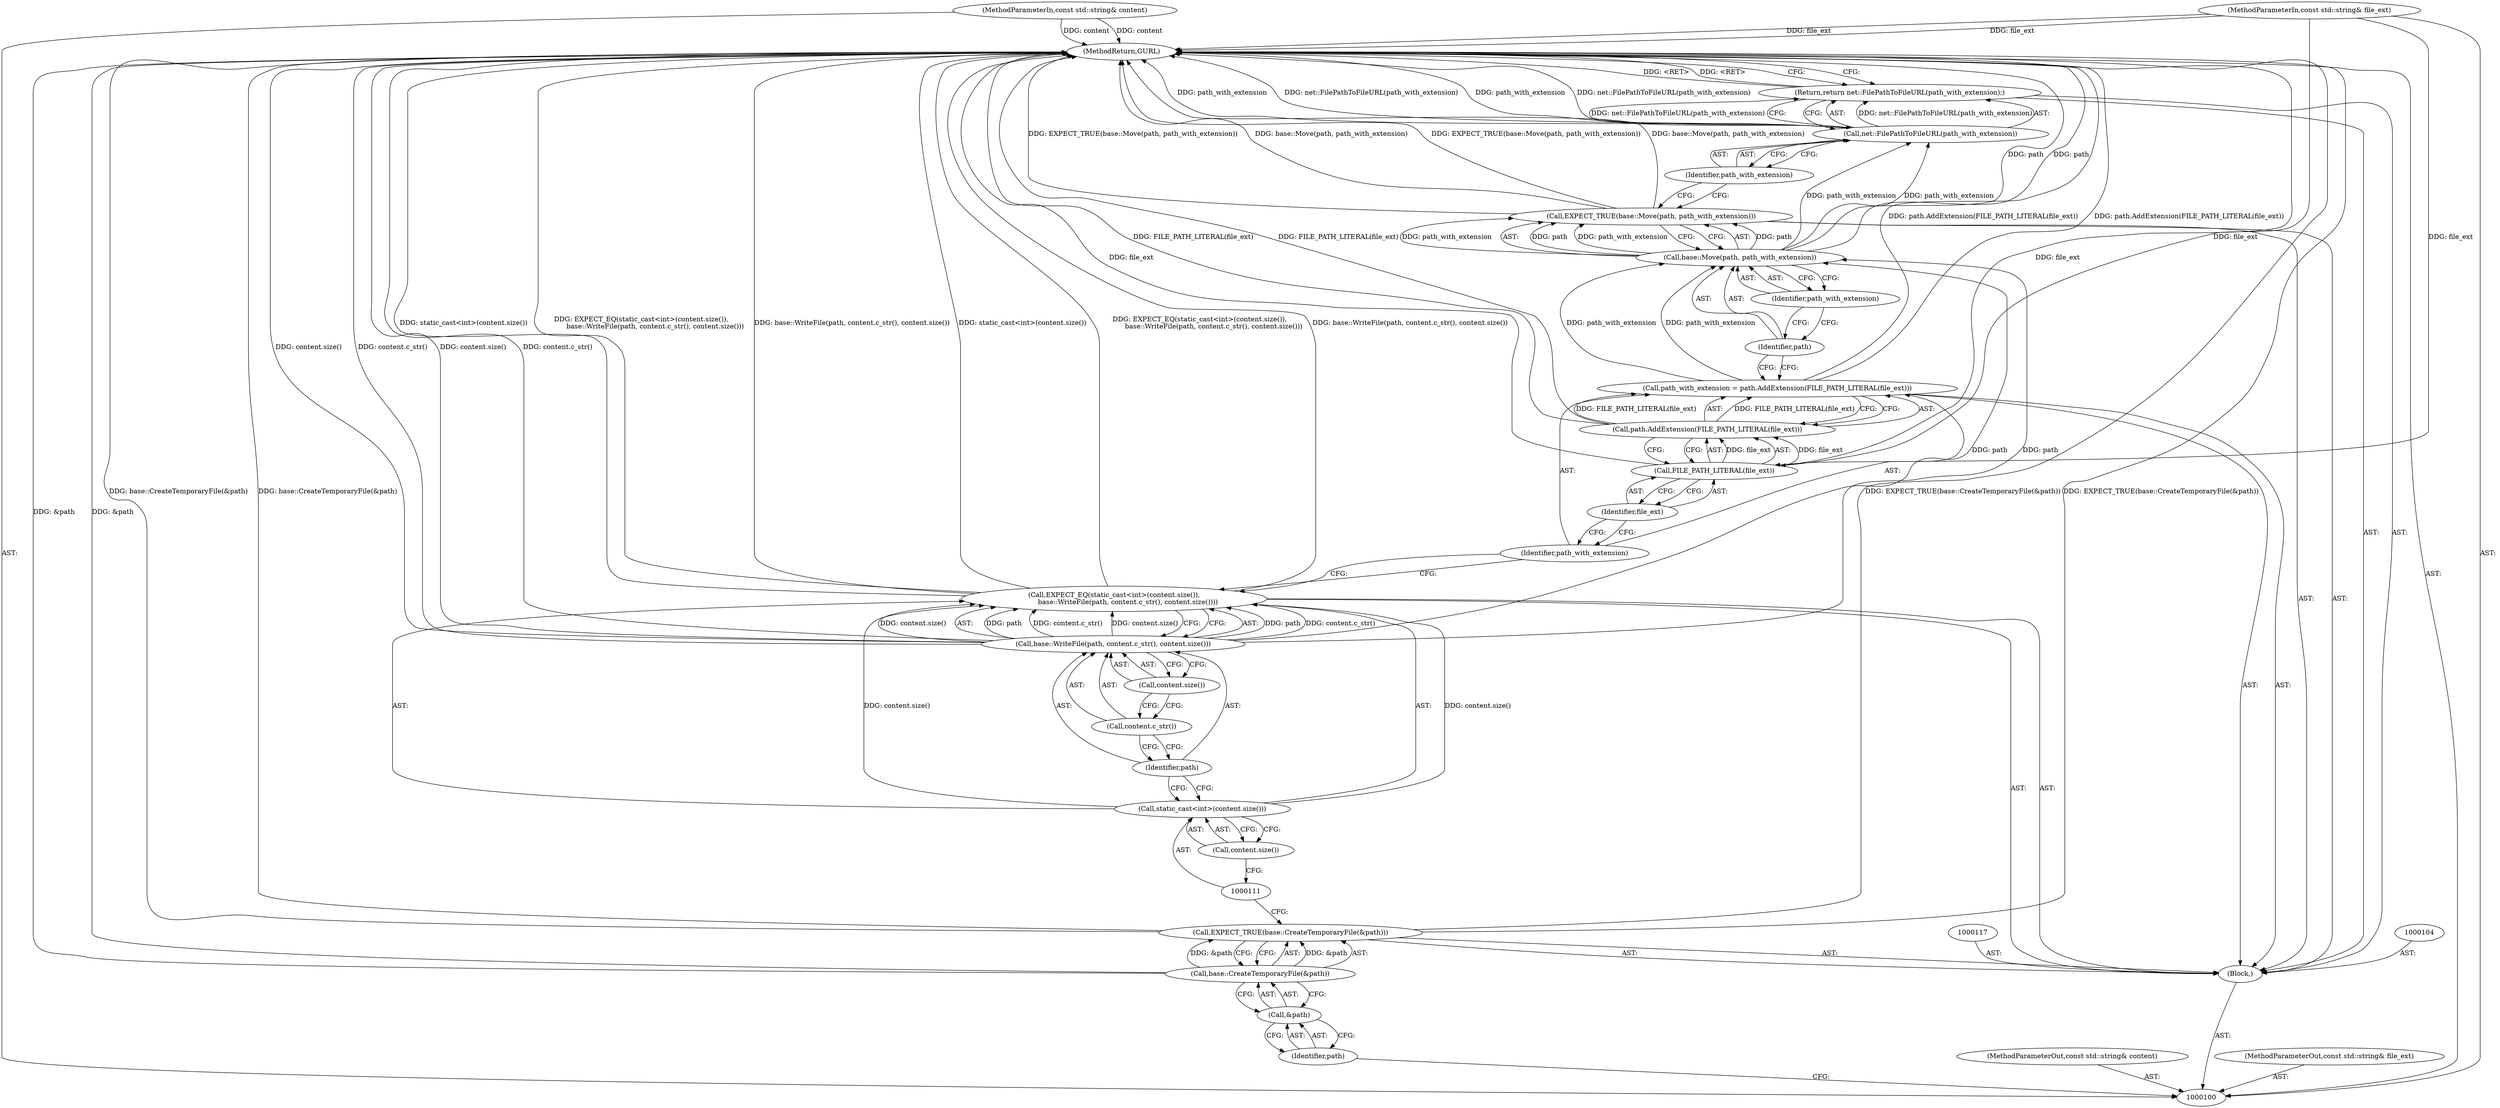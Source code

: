 digraph "1_Chrome_9afc491d6d64d54bf01f526abcc3d8344d90fa42" {
"1000130" [label="(MethodReturn,GURL)"];
"1000101" [label="(MethodParameterIn,const std::string& content)"];
"1000192" [label="(MethodParameterOut,const std::string& content)"];
"1000102" [label="(MethodParameterIn,const std::string& file_ext)"];
"1000193" [label="(MethodParameterOut,const std::string& file_ext)"];
"1000103" [label="(Block,)"];
"1000106" [label="(Call,base::CreateTemporaryFile(&path))"];
"1000105" [label="(Call,EXPECT_TRUE(base::CreateTemporaryFile(&path)))"];
"1000107" [label="(Call,&path)"];
"1000108" [label="(Identifier,path)"];
"1000110" [label="(Call,static_cast<int>(content.size()))"];
"1000109" [label="(Call,EXPECT_EQ(static_cast<int>(content.size()),\n             base::WriteFile(path, content.c_str(), content.size())))"];
"1000112" [label="(Call,content.size())"];
"1000113" [label="(Call,base::WriteFile(path, content.c_str(), content.size()))"];
"1000114" [label="(Identifier,path)"];
"1000115" [label="(Call,content.c_str())"];
"1000116" [label="(Call,content.size())"];
"1000118" [label="(Call,path_with_extension = path.AddExtension(FILE_PATH_LITERAL(file_ext)))"];
"1000119" [label="(Identifier,path_with_extension)"];
"1000120" [label="(Call,path.AddExtension(FILE_PATH_LITERAL(file_ext)))"];
"1000121" [label="(Call,FILE_PATH_LITERAL(file_ext))"];
"1000122" [label="(Identifier,file_ext)"];
"1000124" [label="(Call,base::Move(path, path_with_extension))"];
"1000123" [label="(Call,EXPECT_TRUE(base::Move(path, path_with_extension)))"];
"1000125" [label="(Identifier,path)"];
"1000126" [label="(Identifier,path_with_extension)"];
"1000127" [label="(Return,return net::FilePathToFileURL(path_with_extension);)"];
"1000129" [label="(Identifier,path_with_extension)"];
"1000128" [label="(Call,net::FilePathToFileURL(path_with_extension))"];
"1000130" -> "1000100"  [label="AST: "];
"1000130" -> "1000127"  [label="CFG: "];
"1000127" -> "1000130"  [label="DDG: <RET>"];
"1000124" -> "1000130"  [label="DDG: path"];
"1000106" -> "1000130"  [label="DDG: &path"];
"1000105" -> "1000130"  [label="DDG: EXPECT_TRUE(base::CreateTemporaryFile(&path))"];
"1000105" -> "1000130"  [label="DDG: base::CreateTemporaryFile(&path)"];
"1000123" -> "1000130"  [label="DDG: EXPECT_TRUE(base::Move(path, path_with_extension))"];
"1000123" -> "1000130"  [label="DDG: base::Move(path, path_with_extension)"];
"1000128" -> "1000130"  [label="DDG: path_with_extension"];
"1000128" -> "1000130"  [label="DDG: net::FilePathToFileURL(path_with_extension)"];
"1000102" -> "1000130"  [label="DDG: file_ext"];
"1000121" -> "1000130"  [label="DDG: file_ext"];
"1000113" -> "1000130"  [label="DDG: content.size()"];
"1000113" -> "1000130"  [label="DDG: content.c_str()"];
"1000120" -> "1000130"  [label="DDG: FILE_PATH_LITERAL(file_ext)"];
"1000109" -> "1000130"  [label="DDG: base::WriteFile(path, content.c_str(), content.size())"];
"1000109" -> "1000130"  [label="DDG: static_cast<int>(content.size())"];
"1000109" -> "1000130"  [label="DDG: EXPECT_EQ(static_cast<int>(content.size()),\n             base::WriteFile(path, content.c_str(), content.size()))"];
"1000101" -> "1000130"  [label="DDG: content"];
"1000118" -> "1000130"  [label="DDG: path.AddExtension(FILE_PATH_LITERAL(file_ext))"];
"1000101" -> "1000100"  [label="AST: "];
"1000101" -> "1000130"  [label="DDG: content"];
"1000192" -> "1000100"  [label="AST: "];
"1000102" -> "1000100"  [label="AST: "];
"1000102" -> "1000130"  [label="DDG: file_ext"];
"1000102" -> "1000121"  [label="DDG: file_ext"];
"1000193" -> "1000100"  [label="AST: "];
"1000103" -> "1000100"  [label="AST: "];
"1000104" -> "1000103"  [label="AST: "];
"1000105" -> "1000103"  [label="AST: "];
"1000109" -> "1000103"  [label="AST: "];
"1000117" -> "1000103"  [label="AST: "];
"1000118" -> "1000103"  [label="AST: "];
"1000123" -> "1000103"  [label="AST: "];
"1000127" -> "1000103"  [label="AST: "];
"1000106" -> "1000105"  [label="AST: "];
"1000106" -> "1000107"  [label="CFG: "];
"1000107" -> "1000106"  [label="AST: "];
"1000105" -> "1000106"  [label="CFG: "];
"1000106" -> "1000130"  [label="DDG: &path"];
"1000106" -> "1000105"  [label="DDG: &path"];
"1000105" -> "1000103"  [label="AST: "];
"1000105" -> "1000106"  [label="CFG: "];
"1000106" -> "1000105"  [label="AST: "];
"1000111" -> "1000105"  [label="CFG: "];
"1000105" -> "1000130"  [label="DDG: EXPECT_TRUE(base::CreateTemporaryFile(&path))"];
"1000105" -> "1000130"  [label="DDG: base::CreateTemporaryFile(&path)"];
"1000106" -> "1000105"  [label="DDG: &path"];
"1000107" -> "1000106"  [label="AST: "];
"1000107" -> "1000108"  [label="CFG: "];
"1000108" -> "1000107"  [label="AST: "];
"1000106" -> "1000107"  [label="CFG: "];
"1000108" -> "1000107"  [label="AST: "];
"1000108" -> "1000100"  [label="CFG: "];
"1000107" -> "1000108"  [label="CFG: "];
"1000110" -> "1000109"  [label="AST: "];
"1000110" -> "1000112"  [label="CFG: "];
"1000111" -> "1000110"  [label="AST: "];
"1000112" -> "1000110"  [label="AST: "];
"1000114" -> "1000110"  [label="CFG: "];
"1000110" -> "1000109"  [label="DDG: content.size()"];
"1000109" -> "1000103"  [label="AST: "];
"1000109" -> "1000113"  [label="CFG: "];
"1000110" -> "1000109"  [label="AST: "];
"1000113" -> "1000109"  [label="AST: "];
"1000119" -> "1000109"  [label="CFG: "];
"1000109" -> "1000130"  [label="DDG: base::WriteFile(path, content.c_str(), content.size())"];
"1000109" -> "1000130"  [label="DDG: static_cast<int>(content.size())"];
"1000109" -> "1000130"  [label="DDG: EXPECT_EQ(static_cast<int>(content.size()),\n             base::WriteFile(path, content.c_str(), content.size()))"];
"1000110" -> "1000109"  [label="DDG: content.size()"];
"1000113" -> "1000109"  [label="DDG: path"];
"1000113" -> "1000109"  [label="DDG: content.c_str()"];
"1000113" -> "1000109"  [label="DDG: content.size()"];
"1000112" -> "1000110"  [label="AST: "];
"1000112" -> "1000111"  [label="CFG: "];
"1000110" -> "1000112"  [label="CFG: "];
"1000113" -> "1000109"  [label="AST: "];
"1000113" -> "1000116"  [label="CFG: "];
"1000114" -> "1000113"  [label="AST: "];
"1000115" -> "1000113"  [label="AST: "];
"1000116" -> "1000113"  [label="AST: "];
"1000109" -> "1000113"  [label="CFG: "];
"1000113" -> "1000130"  [label="DDG: content.size()"];
"1000113" -> "1000130"  [label="DDG: content.c_str()"];
"1000113" -> "1000109"  [label="DDG: path"];
"1000113" -> "1000109"  [label="DDG: content.c_str()"];
"1000113" -> "1000109"  [label="DDG: content.size()"];
"1000113" -> "1000124"  [label="DDG: path"];
"1000114" -> "1000113"  [label="AST: "];
"1000114" -> "1000110"  [label="CFG: "];
"1000115" -> "1000114"  [label="CFG: "];
"1000115" -> "1000113"  [label="AST: "];
"1000115" -> "1000114"  [label="CFG: "];
"1000116" -> "1000115"  [label="CFG: "];
"1000116" -> "1000113"  [label="AST: "];
"1000116" -> "1000115"  [label="CFG: "];
"1000113" -> "1000116"  [label="CFG: "];
"1000118" -> "1000103"  [label="AST: "];
"1000118" -> "1000120"  [label="CFG: "];
"1000119" -> "1000118"  [label="AST: "];
"1000120" -> "1000118"  [label="AST: "];
"1000125" -> "1000118"  [label="CFG: "];
"1000118" -> "1000130"  [label="DDG: path.AddExtension(FILE_PATH_LITERAL(file_ext))"];
"1000120" -> "1000118"  [label="DDG: FILE_PATH_LITERAL(file_ext)"];
"1000118" -> "1000124"  [label="DDG: path_with_extension"];
"1000119" -> "1000118"  [label="AST: "];
"1000119" -> "1000109"  [label="CFG: "];
"1000122" -> "1000119"  [label="CFG: "];
"1000120" -> "1000118"  [label="AST: "];
"1000120" -> "1000121"  [label="CFG: "];
"1000121" -> "1000120"  [label="AST: "];
"1000118" -> "1000120"  [label="CFG: "];
"1000120" -> "1000130"  [label="DDG: FILE_PATH_LITERAL(file_ext)"];
"1000120" -> "1000118"  [label="DDG: FILE_PATH_LITERAL(file_ext)"];
"1000121" -> "1000120"  [label="DDG: file_ext"];
"1000121" -> "1000120"  [label="AST: "];
"1000121" -> "1000122"  [label="CFG: "];
"1000122" -> "1000121"  [label="AST: "];
"1000120" -> "1000121"  [label="CFG: "];
"1000121" -> "1000130"  [label="DDG: file_ext"];
"1000121" -> "1000120"  [label="DDG: file_ext"];
"1000102" -> "1000121"  [label="DDG: file_ext"];
"1000122" -> "1000121"  [label="AST: "];
"1000122" -> "1000119"  [label="CFG: "];
"1000121" -> "1000122"  [label="CFG: "];
"1000124" -> "1000123"  [label="AST: "];
"1000124" -> "1000126"  [label="CFG: "];
"1000125" -> "1000124"  [label="AST: "];
"1000126" -> "1000124"  [label="AST: "];
"1000123" -> "1000124"  [label="CFG: "];
"1000124" -> "1000130"  [label="DDG: path"];
"1000124" -> "1000123"  [label="DDG: path"];
"1000124" -> "1000123"  [label="DDG: path_with_extension"];
"1000113" -> "1000124"  [label="DDG: path"];
"1000118" -> "1000124"  [label="DDG: path_with_extension"];
"1000124" -> "1000128"  [label="DDG: path_with_extension"];
"1000123" -> "1000103"  [label="AST: "];
"1000123" -> "1000124"  [label="CFG: "];
"1000124" -> "1000123"  [label="AST: "];
"1000129" -> "1000123"  [label="CFG: "];
"1000123" -> "1000130"  [label="DDG: EXPECT_TRUE(base::Move(path, path_with_extension))"];
"1000123" -> "1000130"  [label="DDG: base::Move(path, path_with_extension)"];
"1000124" -> "1000123"  [label="DDG: path"];
"1000124" -> "1000123"  [label="DDG: path_with_extension"];
"1000125" -> "1000124"  [label="AST: "];
"1000125" -> "1000118"  [label="CFG: "];
"1000126" -> "1000125"  [label="CFG: "];
"1000126" -> "1000124"  [label="AST: "];
"1000126" -> "1000125"  [label="CFG: "];
"1000124" -> "1000126"  [label="CFG: "];
"1000127" -> "1000103"  [label="AST: "];
"1000127" -> "1000128"  [label="CFG: "];
"1000128" -> "1000127"  [label="AST: "];
"1000130" -> "1000127"  [label="CFG: "];
"1000127" -> "1000130"  [label="DDG: <RET>"];
"1000128" -> "1000127"  [label="DDG: net::FilePathToFileURL(path_with_extension)"];
"1000129" -> "1000128"  [label="AST: "];
"1000129" -> "1000123"  [label="CFG: "];
"1000128" -> "1000129"  [label="CFG: "];
"1000128" -> "1000127"  [label="AST: "];
"1000128" -> "1000129"  [label="CFG: "];
"1000129" -> "1000128"  [label="AST: "];
"1000127" -> "1000128"  [label="CFG: "];
"1000128" -> "1000130"  [label="DDG: path_with_extension"];
"1000128" -> "1000130"  [label="DDG: net::FilePathToFileURL(path_with_extension)"];
"1000128" -> "1000127"  [label="DDG: net::FilePathToFileURL(path_with_extension)"];
"1000124" -> "1000128"  [label="DDG: path_with_extension"];
}
